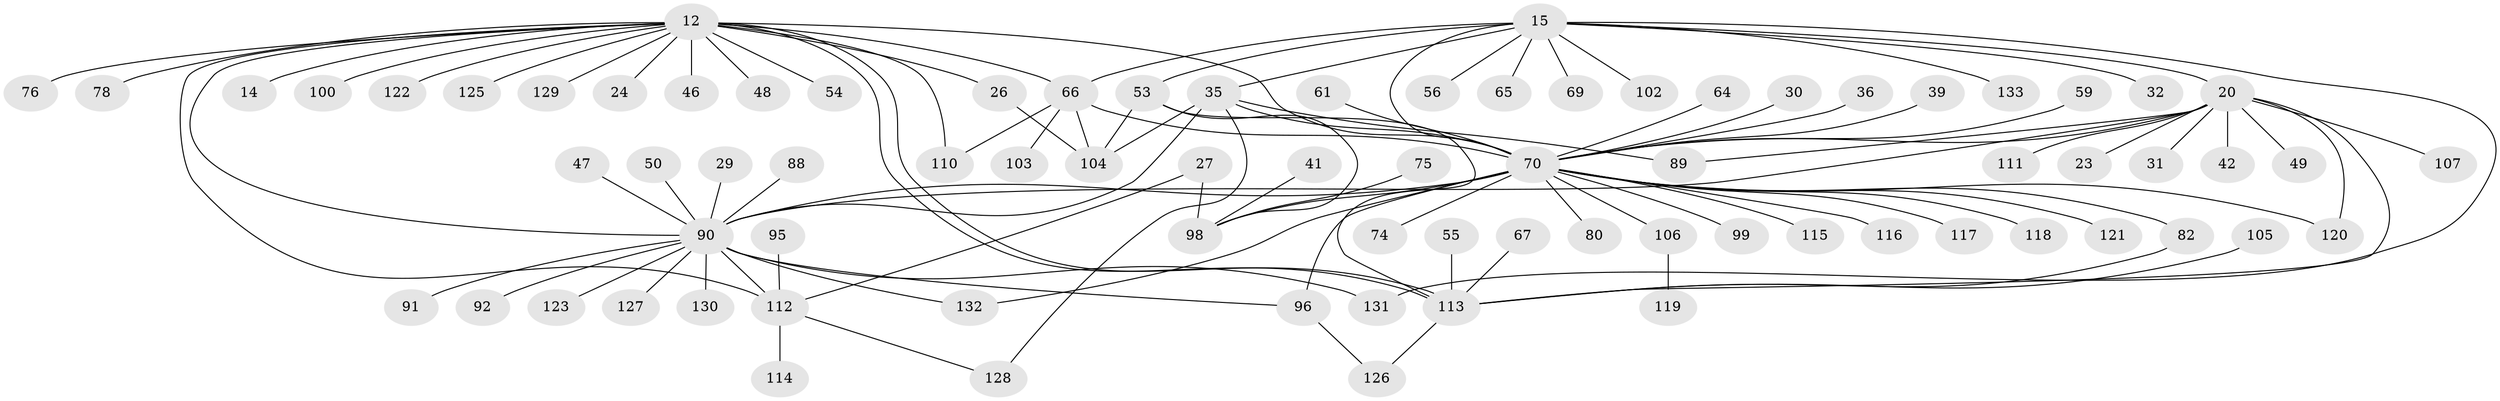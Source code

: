 // original degree distribution, {4: 0.06015037593984962, 18: 0.007518796992481203, 15: 0.015037593984962405, 10: 0.015037593984962405, 11: 0.007518796992481203, 8: 0.03007518796992481, 5: 0.015037593984962405, 3: 0.13533834586466165, 22: 0.007518796992481203, 2: 0.19548872180451127, 7: 0.022556390977443608, 6: 0.03759398496240601, 1: 0.45112781954887216}
// Generated by graph-tools (version 1.1) at 2025/51/03/04/25 21:51:28]
// undirected, 79 vertices, 103 edges
graph export_dot {
graph [start="1"]
  node [color=gray90,style=filled];
  12 [super="+2"];
  14;
  15 [super="+11"];
  20 [super="+4"];
  23;
  24;
  26;
  27;
  29;
  30;
  31;
  32;
  35;
  36;
  39;
  41;
  42;
  46 [super="+25"];
  47;
  48;
  49 [super="+40"];
  50;
  53;
  54;
  55;
  56;
  59;
  61;
  64;
  65;
  66 [super="+22"];
  67;
  69;
  70 [super="+3+68"];
  74;
  75;
  76;
  78;
  80;
  82 [super="+28+62"];
  88;
  89 [super="+58"];
  90 [super="+16+43+21+79+73"];
  91;
  92;
  95;
  96;
  98 [super="+52+8"];
  99 [super="+13+45"];
  100;
  102;
  103;
  104 [super="+44+60"];
  105;
  106 [super="+77"];
  107;
  110 [super="+109"];
  111;
  112 [super="+101+71"];
  113 [super="+38+94+97"];
  114;
  115;
  116;
  117;
  118 [super="+86+9"];
  119;
  120;
  121;
  122 [super="+33"];
  123;
  125;
  126 [super="+87"];
  127;
  128 [super="+124"];
  129;
  130 [super="+93"];
  131 [super="+108"];
  132 [super="+72"];
  133;
  12 -- 14 [weight=2];
  12 -- 24;
  12 -- 26;
  12 -- 54;
  12 -- 70 [weight=7];
  12 -- 76;
  12 -- 100;
  12 -- 113 [weight=3];
  12 -- 113;
  12 -- 125;
  12 -- 66;
  12 -- 129;
  12 -- 78;
  12 -- 48;
  12 -- 110 [weight=2];
  12 -- 90 [weight=3];
  12 -- 112 [weight=5];
  12 -- 46;
  12 -- 122;
  15 -- 32 [weight=2];
  15 -- 53;
  15 -- 56;
  15 -- 66 [weight=2];
  15 -- 102;
  15 -- 133;
  15 -- 65;
  15 -- 35;
  15 -- 69;
  15 -- 20;
  15 -- 70;
  15 -- 131;
  20 -- 23 [weight=2];
  20 -- 42 [weight=2];
  20 -- 107;
  20 -- 111;
  20 -- 120;
  20 -- 70;
  20 -- 31;
  20 -- 90 [weight=3];
  20 -- 89;
  20 -- 113;
  20 -- 49;
  26 -- 104;
  27 -- 98;
  27 -- 112;
  29 -- 90;
  30 -- 70;
  35 -- 104 [weight=2];
  35 -- 70 [weight=3];
  35 -- 90;
  35 -- 89;
  35 -- 128;
  36 -- 70;
  39 -- 70;
  41 -- 98;
  47 -- 90;
  50 -- 90;
  53 -- 98;
  53 -- 104;
  53 -- 113;
  55 -- 113;
  59 -- 70;
  61 -- 70;
  64 -- 70;
  66 -- 70 [weight=3];
  66 -- 103;
  66 -- 104 [weight=2];
  66 -- 110;
  67 -- 113;
  70 -- 96 [weight=2];
  70 -- 115;
  70 -- 98 [weight=4];
  70 -- 80;
  70 -- 117;
  70 -- 74;
  70 -- 116;
  70 -- 120;
  70 -- 121;
  70 -- 99;
  70 -- 90;
  70 -- 132;
  70 -- 106;
  70 -- 82;
  70 -- 118 [weight=3];
  75 -- 98;
  82 -- 113;
  88 -- 90;
  90 -- 96;
  90 -- 92;
  90 -- 91;
  90 -- 127;
  90 -- 123;
  90 -- 132;
  90 -- 112;
  90 -- 131;
  90 -- 130;
  95 -- 112;
  96 -- 126;
  105 -- 113;
  106 -- 119;
  112 -- 114;
  112 -- 128;
  113 -- 126;
}
